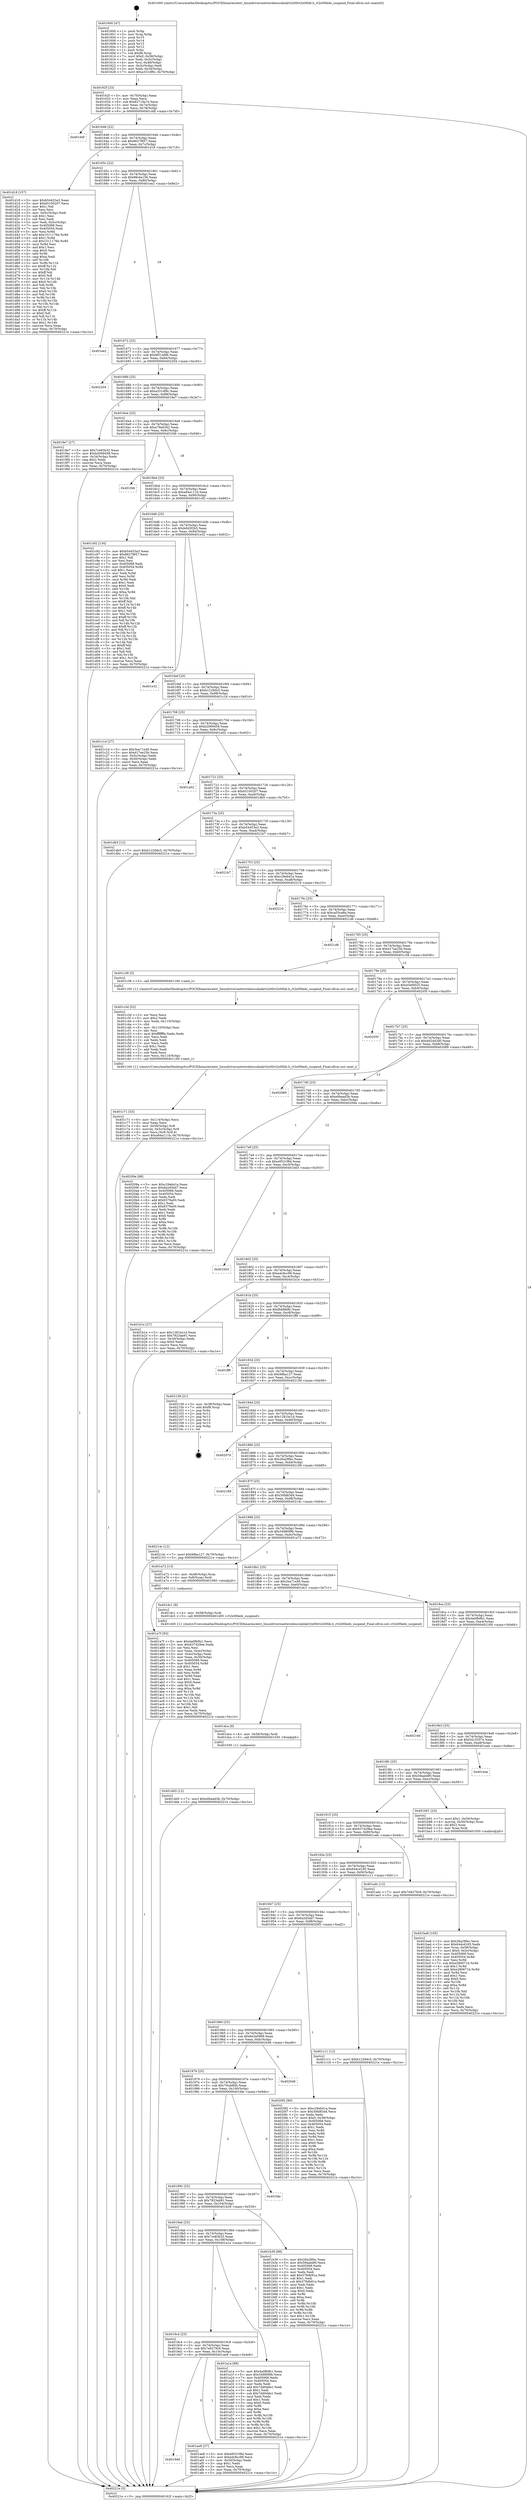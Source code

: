 digraph "0x401600" {
  label = "0x401600 (/mnt/c/Users/mathe/Desktop/tcc/POCII/binaries/extr_linuxdriversnetwirelessralinkrt2x00rt2x00lib.h_rt2x00leds_suspend_Final-ollvm.out::main(0))"
  labelloc = "t"
  node[shape=record]

  Entry [label="",width=0.3,height=0.3,shape=circle,fillcolor=black,style=filled]
  "0x40162f" [label="{
     0x40162f [23]\l
     | [instrs]\l
     &nbsp;&nbsp;0x40162f \<+3\>: mov -0x70(%rbp),%eax\l
     &nbsp;&nbsp;0x401632 \<+2\>: mov %eax,%ecx\l
     &nbsp;&nbsp;0x401634 \<+6\>: sub $0x82719a7e,%ecx\l
     &nbsp;&nbsp;0x40163a \<+3\>: mov %eax,-0x74(%rbp)\l
     &nbsp;&nbsp;0x40163d \<+3\>: mov %ecx,-0x78(%rbp)\l
     &nbsp;&nbsp;0x401640 \<+6\>: je 0000000000401ddf \<main+0x7df\>\l
  }"]
  "0x401ddf" [label="{
     0x401ddf\l
  }", style=dashed]
  "0x401646" [label="{
     0x401646 [22]\l
     | [instrs]\l
     &nbsp;&nbsp;0x401646 \<+5\>: jmp 000000000040164b \<main+0x4b\>\l
     &nbsp;&nbsp;0x40164b \<+3\>: mov -0x74(%rbp),%eax\l
     &nbsp;&nbsp;0x40164e \<+5\>: sub $0x8627f857,%eax\l
     &nbsp;&nbsp;0x401653 \<+3\>: mov %eax,-0x7c(%rbp)\l
     &nbsp;&nbsp;0x401656 \<+6\>: je 0000000000401d18 \<main+0x718\>\l
  }"]
  Exit [label="",width=0.3,height=0.3,shape=circle,fillcolor=black,style=filled,peripheries=2]
  "0x401d18" [label="{
     0x401d18 [157]\l
     | [instrs]\l
     &nbsp;&nbsp;0x401d18 \<+5\>: mov $0xb54453a3,%eax\l
     &nbsp;&nbsp;0x401d1d \<+5\>: mov $0xb5100207,%ecx\l
     &nbsp;&nbsp;0x401d22 \<+2\>: mov $0x1,%dl\l
     &nbsp;&nbsp;0x401d24 \<+2\>: xor %esi,%esi\l
     &nbsp;&nbsp;0x401d26 \<+3\>: mov -0x5c(%rbp),%edi\l
     &nbsp;&nbsp;0x401d29 \<+3\>: sub $0x1,%esi\l
     &nbsp;&nbsp;0x401d2c \<+2\>: sub %esi,%edi\l
     &nbsp;&nbsp;0x401d2e \<+3\>: mov %edi,-0x5c(%rbp)\l
     &nbsp;&nbsp;0x401d31 \<+7\>: mov 0x405068,%esi\l
     &nbsp;&nbsp;0x401d38 \<+7\>: mov 0x405054,%edi\l
     &nbsp;&nbsp;0x401d3f \<+3\>: mov %esi,%r8d\l
     &nbsp;&nbsp;0x401d42 \<+7\>: add $0x1511176b,%r8d\l
     &nbsp;&nbsp;0x401d49 \<+4\>: sub $0x1,%r8d\l
     &nbsp;&nbsp;0x401d4d \<+7\>: sub $0x1511176b,%r8d\l
     &nbsp;&nbsp;0x401d54 \<+4\>: imul %r8d,%esi\l
     &nbsp;&nbsp;0x401d58 \<+3\>: and $0x1,%esi\l
     &nbsp;&nbsp;0x401d5b \<+3\>: cmp $0x0,%esi\l
     &nbsp;&nbsp;0x401d5e \<+4\>: sete %r9b\l
     &nbsp;&nbsp;0x401d62 \<+3\>: cmp $0xa,%edi\l
     &nbsp;&nbsp;0x401d65 \<+4\>: setl %r10b\l
     &nbsp;&nbsp;0x401d69 \<+3\>: mov %r9b,%r11b\l
     &nbsp;&nbsp;0x401d6c \<+4\>: xor $0xff,%r11b\l
     &nbsp;&nbsp;0x401d70 \<+3\>: mov %r10b,%bl\l
     &nbsp;&nbsp;0x401d73 \<+3\>: xor $0xff,%bl\l
     &nbsp;&nbsp;0x401d76 \<+3\>: xor $0x0,%dl\l
     &nbsp;&nbsp;0x401d79 \<+3\>: mov %r11b,%r14b\l
     &nbsp;&nbsp;0x401d7c \<+4\>: and $0x0,%r14b\l
     &nbsp;&nbsp;0x401d80 \<+3\>: and %dl,%r9b\l
     &nbsp;&nbsp;0x401d83 \<+3\>: mov %bl,%r15b\l
     &nbsp;&nbsp;0x401d86 \<+4\>: and $0x0,%r15b\l
     &nbsp;&nbsp;0x401d8a \<+3\>: and %dl,%r10b\l
     &nbsp;&nbsp;0x401d8d \<+3\>: or %r9b,%r14b\l
     &nbsp;&nbsp;0x401d90 \<+3\>: or %r10b,%r15b\l
     &nbsp;&nbsp;0x401d93 \<+3\>: xor %r15b,%r14b\l
     &nbsp;&nbsp;0x401d96 \<+3\>: or %bl,%r11b\l
     &nbsp;&nbsp;0x401d99 \<+4\>: xor $0xff,%r11b\l
     &nbsp;&nbsp;0x401d9d \<+3\>: or $0x0,%dl\l
     &nbsp;&nbsp;0x401da0 \<+3\>: and %dl,%r11b\l
     &nbsp;&nbsp;0x401da3 \<+3\>: or %r11b,%r14b\l
     &nbsp;&nbsp;0x401da6 \<+4\>: test $0x1,%r14b\l
     &nbsp;&nbsp;0x401daa \<+3\>: cmovne %ecx,%eax\l
     &nbsp;&nbsp;0x401dad \<+3\>: mov %eax,-0x70(%rbp)\l
     &nbsp;&nbsp;0x401db0 \<+5\>: jmp 000000000040221e \<main+0xc1e\>\l
  }"]
  "0x40165c" [label="{
     0x40165c [22]\l
     | [instrs]\l
     &nbsp;&nbsp;0x40165c \<+5\>: jmp 0000000000401661 \<main+0x61\>\l
     &nbsp;&nbsp;0x401661 \<+3\>: mov -0x74(%rbp),%eax\l
     &nbsp;&nbsp;0x401664 \<+5\>: sub $0x88cbe156,%eax\l
     &nbsp;&nbsp;0x401669 \<+3\>: mov %eax,-0x80(%rbp)\l
     &nbsp;&nbsp;0x40166c \<+6\>: je 0000000000401ee2 \<main+0x8e2\>\l
  }"]
  "0x401dd3" [label="{
     0x401dd3 [12]\l
     | [instrs]\l
     &nbsp;&nbsp;0x401dd3 \<+7\>: movl $0xe0bead3b,-0x70(%rbp)\l
     &nbsp;&nbsp;0x401dda \<+5\>: jmp 000000000040221e \<main+0xc1e\>\l
  }"]
  "0x401ee2" [label="{
     0x401ee2\l
  }", style=dashed]
  "0x401672" [label="{
     0x401672 [25]\l
     | [instrs]\l
     &nbsp;&nbsp;0x401672 \<+5\>: jmp 0000000000401677 \<main+0x77\>\l
     &nbsp;&nbsp;0x401677 \<+3\>: mov -0x74(%rbp),%eax\l
     &nbsp;&nbsp;0x40167a \<+5\>: sub $0x9f514fd6,%eax\l
     &nbsp;&nbsp;0x40167f \<+6\>: mov %eax,-0x84(%rbp)\l
     &nbsp;&nbsp;0x401685 \<+6\>: je 0000000000402204 \<main+0xc04\>\l
  }"]
  "0x401dca" [label="{
     0x401dca [9]\l
     | [instrs]\l
     &nbsp;&nbsp;0x401dca \<+4\>: mov -0x58(%rbp),%rdi\l
     &nbsp;&nbsp;0x401dce \<+5\>: call 0000000000401030 \<free@plt\>\l
     | [calls]\l
     &nbsp;&nbsp;0x401030 \{1\} (unknown)\l
  }"]
  "0x402204" [label="{
     0x402204\l
  }", style=dashed]
  "0x40168b" [label="{
     0x40168b [25]\l
     | [instrs]\l
     &nbsp;&nbsp;0x40168b \<+5\>: jmp 0000000000401690 \<main+0x90\>\l
     &nbsp;&nbsp;0x401690 \<+3\>: mov -0x74(%rbp),%eax\l
     &nbsp;&nbsp;0x401693 \<+5\>: sub $0xa331df9c,%eax\l
     &nbsp;&nbsp;0x401698 \<+6\>: mov %eax,-0x88(%rbp)\l
     &nbsp;&nbsp;0x40169e \<+6\>: je 00000000004019e7 \<main+0x3e7\>\l
  }"]
  "0x401c71" [label="{
     0x401c71 [33]\l
     | [instrs]\l
     &nbsp;&nbsp;0x401c71 \<+6\>: mov -0x114(%rbp),%ecx\l
     &nbsp;&nbsp;0x401c77 \<+3\>: imul %eax,%ecx\l
     &nbsp;&nbsp;0x401c7a \<+4\>: mov -0x58(%rbp),%r8\l
     &nbsp;&nbsp;0x401c7e \<+4\>: movslq -0x5c(%rbp),%r9\l
     &nbsp;&nbsp;0x401c82 \<+4\>: mov %ecx,(%r8,%r9,4)\l
     &nbsp;&nbsp;0x401c86 \<+7\>: movl $0xa84a111b,-0x70(%rbp)\l
     &nbsp;&nbsp;0x401c8d \<+5\>: jmp 000000000040221e \<main+0xc1e\>\l
  }"]
  "0x4019e7" [label="{
     0x4019e7 [27]\l
     | [instrs]\l
     &nbsp;&nbsp;0x4019e7 \<+5\>: mov $0x7ce83b32,%eax\l
     &nbsp;&nbsp;0x4019ec \<+5\>: mov $0xb2069458,%ecx\l
     &nbsp;&nbsp;0x4019f1 \<+3\>: mov -0x34(%rbp),%edx\l
     &nbsp;&nbsp;0x4019f4 \<+3\>: cmp $0x2,%edx\l
     &nbsp;&nbsp;0x4019f7 \<+3\>: cmovne %ecx,%eax\l
     &nbsp;&nbsp;0x4019fa \<+3\>: mov %eax,-0x70(%rbp)\l
     &nbsp;&nbsp;0x4019fd \<+5\>: jmp 000000000040221e \<main+0xc1e\>\l
  }"]
  "0x4016a4" [label="{
     0x4016a4 [25]\l
     | [instrs]\l
     &nbsp;&nbsp;0x4016a4 \<+5\>: jmp 00000000004016a9 \<main+0xa9\>\l
     &nbsp;&nbsp;0x4016a9 \<+3\>: mov -0x74(%rbp),%eax\l
     &nbsp;&nbsp;0x4016ac \<+5\>: sub $0xa79e6342,%eax\l
     &nbsp;&nbsp;0x4016b1 \<+6\>: mov %eax,-0x8c(%rbp)\l
     &nbsp;&nbsp;0x4016b7 \<+6\>: je 0000000000401f46 \<main+0x946\>\l
  }"]
  "0x40221e" [label="{
     0x40221e [5]\l
     | [instrs]\l
     &nbsp;&nbsp;0x40221e \<+5\>: jmp 000000000040162f \<main+0x2f\>\l
  }"]
  "0x401600" [label="{
     0x401600 [47]\l
     | [instrs]\l
     &nbsp;&nbsp;0x401600 \<+1\>: push %rbp\l
     &nbsp;&nbsp;0x401601 \<+3\>: mov %rsp,%rbp\l
     &nbsp;&nbsp;0x401604 \<+2\>: push %r15\l
     &nbsp;&nbsp;0x401606 \<+2\>: push %r14\l
     &nbsp;&nbsp;0x401608 \<+2\>: push %r13\l
     &nbsp;&nbsp;0x40160a \<+2\>: push %r12\l
     &nbsp;&nbsp;0x40160c \<+1\>: push %rbx\l
     &nbsp;&nbsp;0x40160d \<+7\>: sub $0xf8,%rsp\l
     &nbsp;&nbsp;0x401614 \<+7\>: movl $0x0,-0x38(%rbp)\l
     &nbsp;&nbsp;0x40161b \<+3\>: mov %edi,-0x3c(%rbp)\l
     &nbsp;&nbsp;0x40161e \<+4\>: mov %rsi,-0x48(%rbp)\l
     &nbsp;&nbsp;0x401622 \<+3\>: mov -0x3c(%rbp),%edi\l
     &nbsp;&nbsp;0x401625 \<+3\>: mov %edi,-0x34(%rbp)\l
     &nbsp;&nbsp;0x401628 \<+7\>: movl $0xa331df9c,-0x70(%rbp)\l
  }"]
  "0x401c3d" [label="{
     0x401c3d [52]\l
     | [instrs]\l
     &nbsp;&nbsp;0x401c3d \<+2\>: xor %ecx,%ecx\l
     &nbsp;&nbsp;0x401c3f \<+5\>: mov $0x2,%edx\l
     &nbsp;&nbsp;0x401c44 \<+6\>: mov %edx,-0x110(%rbp)\l
     &nbsp;&nbsp;0x401c4a \<+1\>: cltd\l
     &nbsp;&nbsp;0x401c4b \<+6\>: mov -0x110(%rbp),%esi\l
     &nbsp;&nbsp;0x401c51 \<+2\>: idiv %esi\l
     &nbsp;&nbsp;0x401c53 \<+6\>: imul $0xfffffffe,%edx,%edx\l
     &nbsp;&nbsp;0x401c59 \<+2\>: mov %ecx,%edi\l
     &nbsp;&nbsp;0x401c5b \<+2\>: sub %edx,%edi\l
     &nbsp;&nbsp;0x401c5d \<+2\>: mov %ecx,%edx\l
     &nbsp;&nbsp;0x401c5f \<+3\>: sub $0x1,%edx\l
     &nbsp;&nbsp;0x401c62 \<+2\>: add %edx,%edi\l
     &nbsp;&nbsp;0x401c64 \<+2\>: sub %edi,%ecx\l
     &nbsp;&nbsp;0x401c66 \<+6\>: mov %ecx,-0x114(%rbp)\l
     &nbsp;&nbsp;0x401c6c \<+5\>: call 0000000000401160 \<next_i\>\l
     | [calls]\l
     &nbsp;&nbsp;0x401160 \{1\} (/mnt/c/Users/mathe/Desktop/tcc/POCII/binaries/extr_linuxdriversnetwirelessralinkrt2x00rt2x00lib.h_rt2x00leds_suspend_Final-ollvm.out::next_i)\l
  }"]
  "0x401f46" [label="{
     0x401f46\l
  }", style=dashed]
  "0x4016bd" [label="{
     0x4016bd [25]\l
     | [instrs]\l
     &nbsp;&nbsp;0x4016bd \<+5\>: jmp 00000000004016c2 \<main+0xc2\>\l
     &nbsp;&nbsp;0x4016c2 \<+3\>: mov -0x74(%rbp),%eax\l
     &nbsp;&nbsp;0x4016c5 \<+5\>: sub $0xa84a111b,%eax\l
     &nbsp;&nbsp;0x4016ca \<+6\>: mov %eax,-0x90(%rbp)\l
     &nbsp;&nbsp;0x4016d0 \<+6\>: je 0000000000401c92 \<main+0x692\>\l
  }"]
  "0x401ba8" [label="{
     0x401ba8 [105]\l
     | [instrs]\l
     &nbsp;&nbsp;0x401ba8 \<+5\>: mov $0x26a28fec,%ecx\l
     &nbsp;&nbsp;0x401bad \<+5\>: mov $0x644cd185,%edx\l
     &nbsp;&nbsp;0x401bb2 \<+4\>: mov %rax,-0x58(%rbp)\l
     &nbsp;&nbsp;0x401bb6 \<+7\>: movl $0x0,-0x5c(%rbp)\l
     &nbsp;&nbsp;0x401bbd \<+7\>: mov 0x405068,%esi\l
     &nbsp;&nbsp;0x401bc4 \<+8\>: mov 0x405054,%r8d\l
     &nbsp;&nbsp;0x401bcc \<+3\>: mov %esi,%r9d\l
     &nbsp;&nbsp;0x401bcf \<+7\>: sub $0xe280671b,%r9d\l
     &nbsp;&nbsp;0x401bd6 \<+4\>: sub $0x1,%r9d\l
     &nbsp;&nbsp;0x401bda \<+7\>: add $0xe280671b,%r9d\l
     &nbsp;&nbsp;0x401be1 \<+4\>: imul %r9d,%esi\l
     &nbsp;&nbsp;0x401be5 \<+3\>: and $0x1,%esi\l
     &nbsp;&nbsp;0x401be8 \<+3\>: cmp $0x0,%esi\l
     &nbsp;&nbsp;0x401beb \<+4\>: sete %r10b\l
     &nbsp;&nbsp;0x401bef \<+4\>: cmp $0xa,%r8d\l
     &nbsp;&nbsp;0x401bf3 \<+4\>: setl %r11b\l
     &nbsp;&nbsp;0x401bf7 \<+3\>: mov %r10b,%bl\l
     &nbsp;&nbsp;0x401bfa \<+3\>: and %r11b,%bl\l
     &nbsp;&nbsp;0x401bfd \<+3\>: xor %r11b,%r10b\l
     &nbsp;&nbsp;0x401c00 \<+3\>: or %r10b,%bl\l
     &nbsp;&nbsp;0x401c03 \<+3\>: test $0x1,%bl\l
     &nbsp;&nbsp;0x401c06 \<+3\>: cmovne %edx,%ecx\l
     &nbsp;&nbsp;0x401c09 \<+3\>: mov %ecx,-0x70(%rbp)\l
     &nbsp;&nbsp;0x401c0c \<+5\>: jmp 000000000040221e \<main+0xc1e\>\l
  }"]
  "0x401c92" [label="{
     0x401c92 [134]\l
     | [instrs]\l
     &nbsp;&nbsp;0x401c92 \<+5\>: mov $0xb54453a3,%eax\l
     &nbsp;&nbsp;0x401c97 \<+5\>: mov $0x8627f857,%ecx\l
     &nbsp;&nbsp;0x401c9c \<+2\>: mov $0x1,%dl\l
     &nbsp;&nbsp;0x401c9e \<+2\>: xor %esi,%esi\l
     &nbsp;&nbsp;0x401ca0 \<+7\>: mov 0x405068,%edi\l
     &nbsp;&nbsp;0x401ca7 \<+8\>: mov 0x405054,%r8d\l
     &nbsp;&nbsp;0x401caf \<+3\>: sub $0x1,%esi\l
     &nbsp;&nbsp;0x401cb2 \<+3\>: mov %edi,%r9d\l
     &nbsp;&nbsp;0x401cb5 \<+3\>: add %esi,%r9d\l
     &nbsp;&nbsp;0x401cb8 \<+4\>: imul %r9d,%edi\l
     &nbsp;&nbsp;0x401cbc \<+3\>: and $0x1,%edi\l
     &nbsp;&nbsp;0x401cbf \<+3\>: cmp $0x0,%edi\l
     &nbsp;&nbsp;0x401cc2 \<+4\>: sete %r10b\l
     &nbsp;&nbsp;0x401cc6 \<+4\>: cmp $0xa,%r8d\l
     &nbsp;&nbsp;0x401cca \<+4\>: setl %r11b\l
     &nbsp;&nbsp;0x401cce \<+3\>: mov %r10b,%bl\l
     &nbsp;&nbsp;0x401cd1 \<+3\>: xor $0xff,%bl\l
     &nbsp;&nbsp;0x401cd4 \<+3\>: mov %r11b,%r14b\l
     &nbsp;&nbsp;0x401cd7 \<+4\>: xor $0xff,%r14b\l
     &nbsp;&nbsp;0x401cdb \<+3\>: xor $0x1,%dl\l
     &nbsp;&nbsp;0x401cde \<+3\>: mov %bl,%r15b\l
     &nbsp;&nbsp;0x401ce1 \<+4\>: and $0xff,%r15b\l
     &nbsp;&nbsp;0x401ce5 \<+3\>: and %dl,%r10b\l
     &nbsp;&nbsp;0x401ce8 \<+3\>: mov %r14b,%r12b\l
     &nbsp;&nbsp;0x401ceb \<+4\>: and $0xff,%r12b\l
     &nbsp;&nbsp;0x401cef \<+3\>: and %dl,%r11b\l
     &nbsp;&nbsp;0x401cf2 \<+3\>: or %r10b,%r15b\l
     &nbsp;&nbsp;0x401cf5 \<+3\>: or %r11b,%r12b\l
     &nbsp;&nbsp;0x401cf8 \<+3\>: xor %r12b,%r15b\l
     &nbsp;&nbsp;0x401cfb \<+3\>: or %r14b,%bl\l
     &nbsp;&nbsp;0x401cfe \<+3\>: xor $0xff,%bl\l
     &nbsp;&nbsp;0x401d01 \<+3\>: or $0x1,%dl\l
     &nbsp;&nbsp;0x401d04 \<+2\>: and %dl,%bl\l
     &nbsp;&nbsp;0x401d06 \<+3\>: or %bl,%r15b\l
     &nbsp;&nbsp;0x401d09 \<+4\>: test $0x1,%r15b\l
     &nbsp;&nbsp;0x401d0d \<+3\>: cmovne %ecx,%eax\l
     &nbsp;&nbsp;0x401d10 \<+3\>: mov %eax,-0x70(%rbp)\l
     &nbsp;&nbsp;0x401d13 \<+5\>: jmp 000000000040221e \<main+0xc1e\>\l
  }"]
  "0x4016d6" [label="{
     0x4016d6 [25]\l
     | [instrs]\l
     &nbsp;&nbsp;0x4016d6 \<+5\>: jmp 00000000004016db \<main+0xdb\>\l
     &nbsp;&nbsp;0x4016db \<+3\>: mov -0x74(%rbp),%eax\l
     &nbsp;&nbsp;0x4016de \<+5\>: sub $0xb0d3f2b5,%eax\l
     &nbsp;&nbsp;0x4016e3 \<+6\>: mov %eax,-0x94(%rbp)\l
     &nbsp;&nbsp;0x4016e9 \<+6\>: je 0000000000401e32 \<main+0x832\>\l
  }"]
  "0x4019dd" [label="{
     0x4019dd\l
  }", style=dashed]
  "0x401e32" [label="{
     0x401e32\l
  }", style=dashed]
  "0x4016ef" [label="{
     0x4016ef [25]\l
     | [instrs]\l
     &nbsp;&nbsp;0x4016ef \<+5\>: jmp 00000000004016f4 \<main+0xf4\>\l
     &nbsp;&nbsp;0x4016f4 \<+3\>: mov -0x74(%rbp),%eax\l
     &nbsp;&nbsp;0x4016f7 \<+5\>: sub $0xb1229dc5,%eax\l
     &nbsp;&nbsp;0x4016fc \<+6\>: mov %eax,-0x98(%rbp)\l
     &nbsp;&nbsp;0x401702 \<+6\>: je 0000000000401c1d \<main+0x61d\>\l
  }"]
  "0x401ae8" [label="{
     0x401ae8 [27]\l
     | [instrs]\l
     &nbsp;&nbsp;0x401ae8 \<+5\>: mov $0xe9531f8d,%eax\l
     &nbsp;&nbsp;0x401aed \<+5\>: mov $0xedc8cc99,%ecx\l
     &nbsp;&nbsp;0x401af2 \<+3\>: mov -0x30(%rbp),%edx\l
     &nbsp;&nbsp;0x401af5 \<+3\>: cmp $0x1,%edx\l
     &nbsp;&nbsp;0x401af8 \<+3\>: cmovl %ecx,%eax\l
     &nbsp;&nbsp;0x401afb \<+3\>: mov %eax,-0x70(%rbp)\l
     &nbsp;&nbsp;0x401afe \<+5\>: jmp 000000000040221e \<main+0xc1e\>\l
  }"]
  "0x401c1d" [label="{
     0x401c1d [27]\l
     | [instrs]\l
     &nbsp;&nbsp;0x401c1d \<+5\>: mov $0x3ea71e49,%eax\l
     &nbsp;&nbsp;0x401c22 \<+5\>: mov $0xd17ee25b,%ecx\l
     &nbsp;&nbsp;0x401c27 \<+3\>: mov -0x5c(%rbp),%edx\l
     &nbsp;&nbsp;0x401c2a \<+3\>: cmp -0x50(%rbp),%edx\l
     &nbsp;&nbsp;0x401c2d \<+3\>: cmovl %ecx,%eax\l
     &nbsp;&nbsp;0x401c30 \<+3\>: mov %eax,-0x70(%rbp)\l
     &nbsp;&nbsp;0x401c33 \<+5\>: jmp 000000000040221e \<main+0xc1e\>\l
  }"]
  "0x401708" [label="{
     0x401708 [25]\l
     | [instrs]\l
     &nbsp;&nbsp;0x401708 \<+5\>: jmp 000000000040170d \<main+0x10d\>\l
     &nbsp;&nbsp;0x40170d \<+3\>: mov -0x74(%rbp),%eax\l
     &nbsp;&nbsp;0x401710 \<+5\>: sub $0xb2069458,%eax\l
     &nbsp;&nbsp;0x401715 \<+6\>: mov %eax,-0x9c(%rbp)\l
     &nbsp;&nbsp;0x40171b \<+6\>: je 0000000000401a02 \<main+0x402\>\l
  }"]
  "0x401a7f" [label="{
     0x401a7f [93]\l
     | [instrs]\l
     &nbsp;&nbsp;0x401a7f \<+5\>: mov $0x4a0fb9b1,%ecx\l
     &nbsp;&nbsp;0x401a84 \<+5\>: mov $0x637d29ee,%edx\l
     &nbsp;&nbsp;0x401a89 \<+2\>: xor %esi,%esi\l
     &nbsp;&nbsp;0x401a8b \<+3\>: mov %eax,-0x4c(%rbp)\l
     &nbsp;&nbsp;0x401a8e \<+3\>: mov -0x4c(%rbp),%eax\l
     &nbsp;&nbsp;0x401a91 \<+3\>: mov %eax,-0x30(%rbp)\l
     &nbsp;&nbsp;0x401a94 \<+7\>: mov 0x405068,%eax\l
     &nbsp;&nbsp;0x401a9b \<+8\>: mov 0x405054,%r8d\l
     &nbsp;&nbsp;0x401aa3 \<+3\>: sub $0x1,%esi\l
     &nbsp;&nbsp;0x401aa6 \<+3\>: mov %eax,%r9d\l
     &nbsp;&nbsp;0x401aa9 \<+3\>: add %esi,%r9d\l
     &nbsp;&nbsp;0x401aac \<+4\>: imul %r9d,%eax\l
     &nbsp;&nbsp;0x401ab0 \<+3\>: and $0x1,%eax\l
     &nbsp;&nbsp;0x401ab3 \<+3\>: cmp $0x0,%eax\l
     &nbsp;&nbsp;0x401ab6 \<+4\>: sete %r10b\l
     &nbsp;&nbsp;0x401aba \<+4\>: cmp $0xa,%r8d\l
     &nbsp;&nbsp;0x401abe \<+4\>: setl %r11b\l
     &nbsp;&nbsp;0x401ac2 \<+3\>: mov %r10b,%bl\l
     &nbsp;&nbsp;0x401ac5 \<+3\>: and %r11b,%bl\l
     &nbsp;&nbsp;0x401ac8 \<+3\>: xor %r11b,%r10b\l
     &nbsp;&nbsp;0x401acb \<+3\>: or %r10b,%bl\l
     &nbsp;&nbsp;0x401ace \<+3\>: test $0x1,%bl\l
     &nbsp;&nbsp;0x401ad1 \<+3\>: cmovne %edx,%ecx\l
     &nbsp;&nbsp;0x401ad4 \<+3\>: mov %ecx,-0x70(%rbp)\l
     &nbsp;&nbsp;0x401ad7 \<+5\>: jmp 000000000040221e \<main+0xc1e\>\l
  }"]
  "0x401a02" [label="{
     0x401a02\l
  }", style=dashed]
  "0x401721" [label="{
     0x401721 [25]\l
     | [instrs]\l
     &nbsp;&nbsp;0x401721 \<+5\>: jmp 0000000000401726 \<main+0x126\>\l
     &nbsp;&nbsp;0x401726 \<+3\>: mov -0x74(%rbp),%eax\l
     &nbsp;&nbsp;0x401729 \<+5\>: sub $0xb5100207,%eax\l
     &nbsp;&nbsp;0x40172e \<+6\>: mov %eax,-0xa0(%rbp)\l
     &nbsp;&nbsp;0x401734 \<+6\>: je 0000000000401db5 \<main+0x7b5\>\l
  }"]
  "0x4019c4" [label="{
     0x4019c4 [25]\l
     | [instrs]\l
     &nbsp;&nbsp;0x4019c4 \<+5\>: jmp 00000000004019c9 \<main+0x3c9\>\l
     &nbsp;&nbsp;0x4019c9 \<+3\>: mov -0x74(%rbp),%eax\l
     &nbsp;&nbsp;0x4019cc \<+5\>: sub $0x7e9279c9,%eax\l
     &nbsp;&nbsp;0x4019d1 \<+6\>: mov %eax,-0x10c(%rbp)\l
     &nbsp;&nbsp;0x4019d7 \<+6\>: je 0000000000401ae8 \<main+0x4e8\>\l
  }"]
  "0x401db5" [label="{
     0x401db5 [12]\l
     | [instrs]\l
     &nbsp;&nbsp;0x401db5 \<+7\>: movl $0xb1229dc5,-0x70(%rbp)\l
     &nbsp;&nbsp;0x401dbc \<+5\>: jmp 000000000040221e \<main+0xc1e\>\l
  }"]
  "0x40173a" [label="{
     0x40173a [25]\l
     | [instrs]\l
     &nbsp;&nbsp;0x40173a \<+5\>: jmp 000000000040173f \<main+0x13f\>\l
     &nbsp;&nbsp;0x40173f \<+3\>: mov -0x74(%rbp),%eax\l
     &nbsp;&nbsp;0x401742 \<+5\>: sub $0xb54453a3,%eax\l
     &nbsp;&nbsp;0x401747 \<+6\>: mov %eax,-0xa4(%rbp)\l
     &nbsp;&nbsp;0x40174d \<+6\>: je 00000000004021b7 \<main+0xbb7\>\l
  }"]
  "0x401a1a" [label="{
     0x401a1a [88]\l
     | [instrs]\l
     &nbsp;&nbsp;0x401a1a \<+5\>: mov $0x4a0fb9b1,%eax\l
     &nbsp;&nbsp;0x401a1f \<+5\>: mov $0x34980f9b,%ecx\l
     &nbsp;&nbsp;0x401a24 \<+7\>: mov 0x405068,%edx\l
     &nbsp;&nbsp;0x401a2b \<+7\>: mov 0x405054,%esi\l
     &nbsp;&nbsp;0x401a32 \<+2\>: mov %edx,%edi\l
     &nbsp;&nbsp;0x401a34 \<+6\>: add $0x7dd0dde1,%edi\l
     &nbsp;&nbsp;0x401a3a \<+3\>: sub $0x1,%edi\l
     &nbsp;&nbsp;0x401a3d \<+6\>: sub $0x7dd0dde1,%edi\l
     &nbsp;&nbsp;0x401a43 \<+3\>: imul %edi,%edx\l
     &nbsp;&nbsp;0x401a46 \<+3\>: and $0x1,%edx\l
     &nbsp;&nbsp;0x401a49 \<+3\>: cmp $0x0,%edx\l
     &nbsp;&nbsp;0x401a4c \<+4\>: sete %r8b\l
     &nbsp;&nbsp;0x401a50 \<+3\>: cmp $0xa,%esi\l
     &nbsp;&nbsp;0x401a53 \<+4\>: setl %r9b\l
     &nbsp;&nbsp;0x401a57 \<+3\>: mov %r8b,%r10b\l
     &nbsp;&nbsp;0x401a5a \<+3\>: and %r9b,%r10b\l
     &nbsp;&nbsp;0x401a5d \<+3\>: xor %r9b,%r8b\l
     &nbsp;&nbsp;0x401a60 \<+3\>: or %r8b,%r10b\l
     &nbsp;&nbsp;0x401a63 \<+4\>: test $0x1,%r10b\l
     &nbsp;&nbsp;0x401a67 \<+3\>: cmovne %ecx,%eax\l
     &nbsp;&nbsp;0x401a6a \<+3\>: mov %eax,-0x70(%rbp)\l
     &nbsp;&nbsp;0x401a6d \<+5\>: jmp 000000000040221e \<main+0xc1e\>\l
  }"]
  "0x4021b7" [label="{
     0x4021b7\l
  }", style=dashed]
  "0x401753" [label="{
     0x401753 [25]\l
     | [instrs]\l
     &nbsp;&nbsp;0x401753 \<+5\>: jmp 0000000000401758 \<main+0x158\>\l
     &nbsp;&nbsp;0x401758 \<+3\>: mov -0x74(%rbp),%eax\l
     &nbsp;&nbsp;0x40175b \<+5\>: sub $0xc29eb41a,%eax\l
     &nbsp;&nbsp;0x401760 \<+6\>: mov %eax,-0xa8(%rbp)\l
     &nbsp;&nbsp;0x401766 \<+6\>: je 0000000000402210 \<main+0xc10\>\l
  }"]
  "0x4019ab" [label="{
     0x4019ab [25]\l
     | [instrs]\l
     &nbsp;&nbsp;0x4019ab \<+5\>: jmp 00000000004019b0 \<main+0x3b0\>\l
     &nbsp;&nbsp;0x4019b0 \<+3\>: mov -0x74(%rbp),%eax\l
     &nbsp;&nbsp;0x4019b3 \<+5\>: sub $0x7ce83b32,%eax\l
     &nbsp;&nbsp;0x4019b8 \<+6\>: mov %eax,-0x108(%rbp)\l
     &nbsp;&nbsp;0x4019be \<+6\>: je 0000000000401a1a \<main+0x41a\>\l
  }"]
  "0x402210" [label="{
     0x402210\l
  }", style=dashed]
  "0x40176c" [label="{
     0x40176c [25]\l
     | [instrs]\l
     &nbsp;&nbsp;0x40176c \<+5\>: jmp 0000000000401771 \<main+0x171\>\l
     &nbsp;&nbsp;0x401771 \<+3\>: mov -0x74(%rbp),%eax\l
     &nbsp;&nbsp;0x401774 \<+5\>: sub $0xca55ce6e,%eax\l
     &nbsp;&nbsp;0x401779 \<+6\>: mov %eax,-0xac(%rbp)\l
     &nbsp;&nbsp;0x40177f \<+6\>: je 00000000004021d6 \<main+0xbd6\>\l
  }"]
  "0x401b39" [label="{
     0x401b39 [88]\l
     | [instrs]\l
     &nbsp;&nbsp;0x401b39 \<+5\>: mov $0x26a28fec,%eax\l
     &nbsp;&nbsp;0x401b3e \<+5\>: mov $0x59aabdf0,%ecx\l
     &nbsp;&nbsp;0x401b43 \<+7\>: mov 0x405068,%edx\l
     &nbsp;&nbsp;0x401b4a \<+7\>: mov 0x405054,%esi\l
     &nbsp;&nbsp;0x401b51 \<+2\>: mov %edx,%edi\l
     &nbsp;&nbsp;0x401b53 \<+6\>: add $0x578db91a,%edi\l
     &nbsp;&nbsp;0x401b59 \<+3\>: sub $0x1,%edi\l
     &nbsp;&nbsp;0x401b5c \<+6\>: sub $0x578db91a,%edi\l
     &nbsp;&nbsp;0x401b62 \<+3\>: imul %edi,%edx\l
     &nbsp;&nbsp;0x401b65 \<+3\>: and $0x1,%edx\l
     &nbsp;&nbsp;0x401b68 \<+3\>: cmp $0x0,%edx\l
     &nbsp;&nbsp;0x401b6b \<+4\>: sete %r8b\l
     &nbsp;&nbsp;0x401b6f \<+3\>: cmp $0xa,%esi\l
     &nbsp;&nbsp;0x401b72 \<+4\>: setl %r9b\l
     &nbsp;&nbsp;0x401b76 \<+3\>: mov %r8b,%r10b\l
     &nbsp;&nbsp;0x401b79 \<+3\>: and %r9b,%r10b\l
     &nbsp;&nbsp;0x401b7c \<+3\>: xor %r9b,%r8b\l
     &nbsp;&nbsp;0x401b7f \<+3\>: or %r8b,%r10b\l
     &nbsp;&nbsp;0x401b82 \<+4\>: test $0x1,%r10b\l
     &nbsp;&nbsp;0x401b86 \<+3\>: cmovne %ecx,%eax\l
     &nbsp;&nbsp;0x401b89 \<+3\>: mov %eax,-0x70(%rbp)\l
     &nbsp;&nbsp;0x401b8c \<+5\>: jmp 000000000040221e \<main+0xc1e\>\l
  }"]
  "0x4021d6" [label="{
     0x4021d6\l
  }", style=dashed]
  "0x401785" [label="{
     0x401785 [25]\l
     | [instrs]\l
     &nbsp;&nbsp;0x401785 \<+5\>: jmp 000000000040178a \<main+0x18a\>\l
     &nbsp;&nbsp;0x40178a \<+3\>: mov -0x74(%rbp),%eax\l
     &nbsp;&nbsp;0x40178d \<+5\>: sub $0xd17ee25b,%eax\l
     &nbsp;&nbsp;0x401792 \<+6\>: mov %eax,-0xb0(%rbp)\l
     &nbsp;&nbsp;0x401798 \<+6\>: je 0000000000401c38 \<main+0x638\>\l
  }"]
  "0x401992" [label="{
     0x401992 [25]\l
     | [instrs]\l
     &nbsp;&nbsp;0x401992 \<+5\>: jmp 0000000000401997 \<main+0x397\>\l
     &nbsp;&nbsp;0x401997 \<+3\>: mov -0x74(%rbp),%eax\l
     &nbsp;&nbsp;0x40199a \<+5\>: sub $0x7823ab91,%eax\l
     &nbsp;&nbsp;0x40199f \<+6\>: mov %eax,-0x104(%rbp)\l
     &nbsp;&nbsp;0x4019a5 \<+6\>: je 0000000000401b39 \<main+0x539\>\l
  }"]
  "0x401c38" [label="{
     0x401c38 [5]\l
     | [instrs]\l
     &nbsp;&nbsp;0x401c38 \<+5\>: call 0000000000401160 \<next_i\>\l
     | [calls]\l
     &nbsp;&nbsp;0x401160 \{1\} (/mnt/c/Users/mathe/Desktop/tcc/POCII/binaries/extr_linuxdriversnetwirelessralinkrt2x00rt2x00lib.h_rt2x00leds_suspend_Final-ollvm.out::next_i)\l
  }"]
  "0x40179e" [label="{
     0x40179e [25]\l
     | [instrs]\l
     &nbsp;&nbsp;0x40179e \<+5\>: jmp 00000000004017a3 \<main+0x1a3\>\l
     &nbsp;&nbsp;0x4017a3 \<+3\>: mov -0x74(%rbp),%eax\l
     &nbsp;&nbsp;0x4017a6 \<+5\>: sub $0xd3efd025,%eax\l
     &nbsp;&nbsp;0x4017ab \<+6\>: mov %eax,-0xb4(%rbp)\l
     &nbsp;&nbsp;0x4017b1 \<+6\>: je 000000000040205f \<main+0xa5f\>\l
  }"]
  "0x401fde" [label="{
     0x401fde\l
  }", style=dashed]
  "0x40205f" [label="{
     0x40205f\l
  }", style=dashed]
  "0x4017b7" [label="{
     0x4017b7 [25]\l
     | [instrs]\l
     &nbsp;&nbsp;0x4017b7 \<+5\>: jmp 00000000004017bc \<main+0x1bc\>\l
     &nbsp;&nbsp;0x4017bc \<+3\>: mov -0x74(%rbp),%eax\l
     &nbsp;&nbsp;0x4017bf \<+5\>: sub $0xdd2d43d0,%eax\l
     &nbsp;&nbsp;0x4017c4 \<+6\>: mov %eax,-0xb8(%rbp)\l
     &nbsp;&nbsp;0x4017ca \<+6\>: je 0000000000402089 \<main+0xa89\>\l
  }"]
  "0x401979" [label="{
     0x401979 [25]\l
     | [instrs]\l
     &nbsp;&nbsp;0x401979 \<+5\>: jmp 000000000040197e \<main+0x37e\>\l
     &nbsp;&nbsp;0x40197e \<+3\>: mov -0x74(%rbp),%eax\l
     &nbsp;&nbsp;0x401981 \<+5\>: sub $0x70cddfd4,%eax\l
     &nbsp;&nbsp;0x401986 \<+6\>: mov %eax,-0x100(%rbp)\l
     &nbsp;&nbsp;0x40198c \<+6\>: je 0000000000401fde \<main+0x9de\>\l
  }"]
  "0x402089" [label="{
     0x402089\l
  }", style=dashed]
  "0x4017d0" [label="{
     0x4017d0 [25]\l
     | [instrs]\l
     &nbsp;&nbsp;0x4017d0 \<+5\>: jmp 00000000004017d5 \<main+0x1d5\>\l
     &nbsp;&nbsp;0x4017d5 \<+3\>: mov -0x74(%rbp),%eax\l
     &nbsp;&nbsp;0x4017d8 \<+5\>: sub $0xe0bead3b,%eax\l
     &nbsp;&nbsp;0x4017dd \<+6\>: mov %eax,-0xbc(%rbp)\l
     &nbsp;&nbsp;0x4017e3 \<+6\>: je 000000000040209a \<main+0xa9a\>\l
  }"]
  "0x402046" [label="{
     0x402046\l
  }", style=dashed]
  "0x40209a" [label="{
     0x40209a [88]\l
     | [instrs]\l
     &nbsp;&nbsp;0x40209a \<+5\>: mov $0xc29eb41a,%eax\l
     &nbsp;&nbsp;0x40209f \<+5\>: mov $0x6a2d5dd7,%ecx\l
     &nbsp;&nbsp;0x4020a4 \<+7\>: mov 0x405068,%edx\l
     &nbsp;&nbsp;0x4020ab \<+7\>: mov 0x405054,%esi\l
     &nbsp;&nbsp;0x4020b2 \<+2\>: mov %edx,%edi\l
     &nbsp;&nbsp;0x4020b4 \<+6\>: add $0x9379a00,%edi\l
     &nbsp;&nbsp;0x4020ba \<+3\>: sub $0x1,%edi\l
     &nbsp;&nbsp;0x4020bd \<+6\>: sub $0x9379a00,%edi\l
     &nbsp;&nbsp;0x4020c3 \<+3\>: imul %edi,%edx\l
     &nbsp;&nbsp;0x4020c6 \<+3\>: and $0x1,%edx\l
     &nbsp;&nbsp;0x4020c9 \<+3\>: cmp $0x0,%edx\l
     &nbsp;&nbsp;0x4020cc \<+4\>: sete %r8b\l
     &nbsp;&nbsp;0x4020d0 \<+3\>: cmp $0xa,%esi\l
     &nbsp;&nbsp;0x4020d3 \<+4\>: setl %r9b\l
     &nbsp;&nbsp;0x4020d7 \<+3\>: mov %r8b,%r10b\l
     &nbsp;&nbsp;0x4020da \<+3\>: and %r9b,%r10b\l
     &nbsp;&nbsp;0x4020dd \<+3\>: xor %r9b,%r8b\l
     &nbsp;&nbsp;0x4020e0 \<+3\>: or %r8b,%r10b\l
     &nbsp;&nbsp;0x4020e3 \<+4\>: test $0x1,%r10b\l
     &nbsp;&nbsp;0x4020e7 \<+3\>: cmovne %ecx,%eax\l
     &nbsp;&nbsp;0x4020ea \<+3\>: mov %eax,-0x70(%rbp)\l
     &nbsp;&nbsp;0x4020ed \<+5\>: jmp 000000000040221e \<main+0xc1e\>\l
  }"]
  "0x4017e9" [label="{
     0x4017e9 [25]\l
     | [instrs]\l
     &nbsp;&nbsp;0x4017e9 \<+5\>: jmp 00000000004017ee \<main+0x1ee\>\l
     &nbsp;&nbsp;0x4017ee \<+3\>: mov -0x74(%rbp),%eax\l
     &nbsp;&nbsp;0x4017f1 \<+5\>: sub $0xe9531f8d,%eax\l
     &nbsp;&nbsp;0x4017f6 \<+6\>: mov %eax,-0xc0(%rbp)\l
     &nbsp;&nbsp;0x4017fc \<+6\>: je 0000000000401b03 \<main+0x503\>\l
  }"]
  "0x401960" [label="{
     0x401960 [25]\l
     | [instrs]\l
     &nbsp;&nbsp;0x401960 \<+5\>: jmp 0000000000401965 \<main+0x365\>\l
     &nbsp;&nbsp;0x401965 \<+3\>: mov -0x74(%rbp),%eax\l
     &nbsp;&nbsp;0x401968 \<+5\>: sub $0x6e3a0969,%eax\l
     &nbsp;&nbsp;0x40196d \<+6\>: mov %eax,-0xfc(%rbp)\l
     &nbsp;&nbsp;0x401973 \<+6\>: je 0000000000402046 \<main+0xa46\>\l
  }"]
  "0x401b03" [label="{
     0x401b03\l
  }", style=dashed]
  "0x401802" [label="{
     0x401802 [25]\l
     | [instrs]\l
     &nbsp;&nbsp;0x401802 \<+5\>: jmp 0000000000401807 \<main+0x207\>\l
     &nbsp;&nbsp;0x401807 \<+3\>: mov -0x74(%rbp),%eax\l
     &nbsp;&nbsp;0x40180a \<+5\>: sub $0xedc8cc99,%eax\l
     &nbsp;&nbsp;0x40180f \<+6\>: mov %eax,-0xc4(%rbp)\l
     &nbsp;&nbsp;0x401815 \<+6\>: je 0000000000401b1e \<main+0x51e\>\l
  }"]
  "0x4020f2" [label="{
     0x4020f2 [90]\l
     | [instrs]\l
     &nbsp;&nbsp;0x4020f2 \<+5\>: mov $0xc29eb41a,%eax\l
     &nbsp;&nbsp;0x4020f7 \<+5\>: mov $0x30fd83d4,%ecx\l
     &nbsp;&nbsp;0x4020fc \<+2\>: xor %edx,%edx\l
     &nbsp;&nbsp;0x4020fe \<+7\>: movl $0x0,-0x38(%rbp)\l
     &nbsp;&nbsp;0x402105 \<+7\>: mov 0x405068,%esi\l
     &nbsp;&nbsp;0x40210c \<+7\>: mov 0x405054,%edi\l
     &nbsp;&nbsp;0x402113 \<+3\>: sub $0x1,%edx\l
     &nbsp;&nbsp;0x402116 \<+3\>: mov %esi,%r8d\l
     &nbsp;&nbsp;0x402119 \<+3\>: add %edx,%r8d\l
     &nbsp;&nbsp;0x40211c \<+4\>: imul %r8d,%esi\l
     &nbsp;&nbsp;0x402120 \<+3\>: and $0x1,%esi\l
     &nbsp;&nbsp;0x402123 \<+3\>: cmp $0x0,%esi\l
     &nbsp;&nbsp;0x402126 \<+4\>: sete %r9b\l
     &nbsp;&nbsp;0x40212a \<+3\>: cmp $0xa,%edi\l
     &nbsp;&nbsp;0x40212d \<+4\>: setl %r10b\l
     &nbsp;&nbsp;0x402131 \<+3\>: mov %r9b,%r11b\l
     &nbsp;&nbsp;0x402134 \<+3\>: and %r10b,%r11b\l
     &nbsp;&nbsp;0x402137 \<+3\>: xor %r10b,%r9b\l
     &nbsp;&nbsp;0x40213a \<+3\>: or %r9b,%r11b\l
     &nbsp;&nbsp;0x40213d \<+4\>: test $0x1,%r11b\l
     &nbsp;&nbsp;0x402141 \<+3\>: cmovne %ecx,%eax\l
     &nbsp;&nbsp;0x402144 \<+3\>: mov %eax,-0x70(%rbp)\l
     &nbsp;&nbsp;0x402147 \<+5\>: jmp 000000000040221e \<main+0xc1e\>\l
  }"]
  "0x401b1e" [label="{
     0x401b1e [27]\l
     | [instrs]\l
     &nbsp;&nbsp;0x401b1e \<+5\>: mov $0x1281bc1d,%eax\l
     &nbsp;&nbsp;0x401b23 \<+5\>: mov $0x7823ab91,%ecx\l
     &nbsp;&nbsp;0x401b28 \<+3\>: mov -0x30(%rbp),%edx\l
     &nbsp;&nbsp;0x401b2b \<+3\>: cmp $0x0,%edx\l
     &nbsp;&nbsp;0x401b2e \<+3\>: cmove %ecx,%eax\l
     &nbsp;&nbsp;0x401b31 \<+3\>: mov %eax,-0x70(%rbp)\l
     &nbsp;&nbsp;0x401b34 \<+5\>: jmp 000000000040221e \<main+0xc1e\>\l
  }"]
  "0x40181b" [label="{
     0x40181b [25]\l
     | [instrs]\l
     &nbsp;&nbsp;0x40181b \<+5\>: jmp 0000000000401820 \<main+0x220\>\l
     &nbsp;&nbsp;0x401820 \<+3\>: mov -0x74(%rbp),%eax\l
     &nbsp;&nbsp;0x401823 \<+5\>: sub $0xfbb8fd8c,%eax\l
     &nbsp;&nbsp;0x401828 \<+6\>: mov %eax,-0xc8(%rbp)\l
     &nbsp;&nbsp;0x40182e \<+6\>: je 0000000000401ff9 \<main+0x9f9\>\l
  }"]
  "0x401947" [label="{
     0x401947 [25]\l
     | [instrs]\l
     &nbsp;&nbsp;0x401947 \<+5\>: jmp 000000000040194c \<main+0x34c\>\l
     &nbsp;&nbsp;0x40194c \<+3\>: mov -0x74(%rbp),%eax\l
     &nbsp;&nbsp;0x40194f \<+5\>: sub $0x6a2d5dd7,%eax\l
     &nbsp;&nbsp;0x401954 \<+6\>: mov %eax,-0xf8(%rbp)\l
     &nbsp;&nbsp;0x40195a \<+6\>: je 00000000004020f2 \<main+0xaf2\>\l
  }"]
  "0x401ff9" [label="{
     0x401ff9\l
  }", style=dashed]
  "0x401834" [label="{
     0x401834 [25]\l
     | [instrs]\l
     &nbsp;&nbsp;0x401834 \<+5\>: jmp 0000000000401839 \<main+0x239\>\l
     &nbsp;&nbsp;0x401839 \<+3\>: mov -0x74(%rbp),%eax\l
     &nbsp;&nbsp;0x40183c \<+5\>: sub $0x9dba127,%eax\l
     &nbsp;&nbsp;0x401841 \<+6\>: mov %eax,-0xcc(%rbp)\l
     &nbsp;&nbsp;0x401847 \<+6\>: je 0000000000402158 \<main+0xb58\>\l
  }"]
  "0x401c11" [label="{
     0x401c11 [12]\l
     | [instrs]\l
     &nbsp;&nbsp;0x401c11 \<+7\>: movl $0xb1229dc5,-0x70(%rbp)\l
     &nbsp;&nbsp;0x401c18 \<+5\>: jmp 000000000040221e \<main+0xc1e\>\l
  }"]
  "0x402158" [label="{
     0x402158 [21]\l
     | [instrs]\l
     &nbsp;&nbsp;0x402158 \<+3\>: mov -0x38(%rbp),%eax\l
     &nbsp;&nbsp;0x40215b \<+7\>: add $0xf8,%rsp\l
     &nbsp;&nbsp;0x402162 \<+1\>: pop %rbx\l
     &nbsp;&nbsp;0x402163 \<+2\>: pop %r12\l
     &nbsp;&nbsp;0x402165 \<+2\>: pop %r13\l
     &nbsp;&nbsp;0x402167 \<+2\>: pop %r14\l
     &nbsp;&nbsp;0x402169 \<+2\>: pop %r15\l
     &nbsp;&nbsp;0x40216b \<+1\>: pop %rbp\l
     &nbsp;&nbsp;0x40216c \<+1\>: ret\l
  }"]
  "0x40184d" [label="{
     0x40184d [25]\l
     | [instrs]\l
     &nbsp;&nbsp;0x40184d \<+5\>: jmp 0000000000401852 \<main+0x252\>\l
     &nbsp;&nbsp;0x401852 \<+3\>: mov -0x74(%rbp),%eax\l
     &nbsp;&nbsp;0x401855 \<+5\>: sub $0x1281bc1d,%eax\l
     &nbsp;&nbsp;0x40185a \<+6\>: mov %eax,-0xd0(%rbp)\l
     &nbsp;&nbsp;0x401860 \<+6\>: je 000000000040207d \<main+0xa7d\>\l
  }"]
  "0x40192e" [label="{
     0x40192e [25]\l
     | [instrs]\l
     &nbsp;&nbsp;0x40192e \<+5\>: jmp 0000000000401933 \<main+0x333\>\l
     &nbsp;&nbsp;0x401933 \<+3\>: mov -0x74(%rbp),%eax\l
     &nbsp;&nbsp;0x401936 \<+5\>: sub $0x644cd185,%eax\l
     &nbsp;&nbsp;0x40193b \<+6\>: mov %eax,-0xf4(%rbp)\l
     &nbsp;&nbsp;0x401941 \<+6\>: je 0000000000401c11 \<main+0x611\>\l
  }"]
  "0x40207d" [label="{
     0x40207d\l
  }", style=dashed]
  "0x401866" [label="{
     0x401866 [25]\l
     | [instrs]\l
     &nbsp;&nbsp;0x401866 \<+5\>: jmp 000000000040186b \<main+0x26b\>\l
     &nbsp;&nbsp;0x40186b \<+3\>: mov -0x74(%rbp),%eax\l
     &nbsp;&nbsp;0x40186e \<+5\>: sub $0x26a28fec,%eax\l
     &nbsp;&nbsp;0x401873 \<+6\>: mov %eax,-0xd4(%rbp)\l
     &nbsp;&nbsp;0x401879 \<+6\>: je 0000000000402189 \<main+0xb89\>\l
  }"]
  "0x401adc" [label="{
     0x401adc [12]\l
     | [instrs]\l
     &nbsp;&nbsp;0x401adc \<+7\>: movl $0x7e9279c9,-0x70(%rbp)\l
     &nbsp;&nbsp;0x401ae3 \<+5\>: jmp 000000000040221e \<main+0xc1e\>\l
  }"]
  "0x402189" [label="{
     0x402189\l
  }", style=dashed]
  "0x40187f" [label="{
     0x40187f [25]\l
     | [instrs]\l
     &nbsp;&nbsp;0x40187f \<+5\>: jmp 0000000000401884 \<main+0x284\>\l
     &nbsp;&nbsp;0x401884 \<+3\>: mov -0x74(%rbp),%eax\l
     &nbsp;&nbsp;0x401887 \<+5\>: sub $0x30fd83d4,%eax\l
     &nbsp;&nbsp;0x40188c \<+6\>: mov %eax,-0xd8(%rbp)\l
     &nbsp;&nbsp;0x401892 \<+6\>: je 000000000040214c \<main+0xb4c\>\l
  }"]
  "0x401915" [label="{
     0x401915 [25]\l
     | [instrs]\l
     &nbsp;&nbsp;0x401915 \<+5\>: jmp 000000000040191a \<main+0x31a\>\l
     &nbsp;&nbsp;0x40191a \<+3\>: mov -0x74(%rbp),%eax\l
     &nbsp;&nbsp;0x40191d \<+5\>: sub $0x637d29ee,%eax\l
     &nbsp;&nbsp;0x401922 \<+6\>: mov %eax,-0xf0(%rbp)\l
     &nbsp;&nbsp;0x401928 \<+6\>: je 0000000000401adc \<main+0x4dc\>\l
  }"]
  "0x40214c" [label="{
     0x40214c [12]\l
     | [instrs]\l
     &nbsp;&nbsp;0x40214c \<+7\>: movl $0x9dba127,-0x70(%rbp)\l
     &nbsp;&nbsp;0x402153 \<+5\>: jmp 000000000040221e \<main+0xc1e\>\l
  }"]
  "0x401898" [label="{
     0x401898 [25]\l
     | [instrs]\l
     &nbsp;&nbsp;0x401898 \<+5\>: jmp 000000000040189d \<main+0x29d\>\l
     &nbsp;&nbsp;0x40189d \<+3\>: mov -0x74(%rbp),%eax\l
     &nbsp;&nbsp;0x4018a0 \<+5\>: sub $0x34980f9b,%eax\l
     &nbsp;&nbsp;0x4018a5 \<+6\>: mov %eax,-0xdc(%rbp)\l
     &nbsp;&nbsp;0x4018ab \<+6\>: je 0000000000401a72 \<main+0x472\>\l
  }"]
  "0x401b91" [label="{
     0x401b91 [23]\l
     | [instrs]\l
     &nbsp;&nbsp;0x401b91 \<+7\>: movl $0x1,-0x50(%rbp)\l
     &nbsp;&nbsp;0x401b98 \<+4\>: movslq -0x50(%rbp),%rax\l
     &nbsp;&nbsp;0x401b9c \<+4\>: shl $0x2,%rax\l
     &nbsp;&nbsp;0x401ba0 \<+3\>: mov %rax,%rdi\l
     &nbsp;&nbsp;0x401ba3 \<+5\>: call 0000000000401050 \<malloc@plt\>\l
     | [calls]\l
     &nbsp;&nbsp;0x401050 \{1\} (unknown)\l
  }"]
  "0x401a72" [label="{
     0x401a72 [13]\l
     | [instrs]\l
     &nbsp;&nbsp;0x401a72 \<+4\>: mov -0x48(%rbp),%rax\l
     &nbsp;&nbsp;0x401a76 \<+4\>: mov 0x8(%rax),%rdi\l
     &nbsp;&nbsp;0x401a7a \<+5\>: call 0000000000401060 \<atoi@plt\>\l
     | [calls]\l
     &nbsp;&nbsp;0x401060 \{1\} (unknown)\l
  }"]
  "0x4018b1" [label="{
     0x4018b1 [25]\l
     | [instrs]\l
     &nbsp;&nbsp;0x4018b1 \<+5\>: jmp 00000000004018b6 \<main+0x2b6\>\l
     &nbsp;&nbsp;0x4018b6 \<+3\>: mov -0x74(%rbp),%eax\l
     &nbsp;&nbsp;0x4018b9 \<+5\>: sub $0x3ea71e49,%eax\l
     &nbsp;&nbsp;0x4018be \<+6\>: mov %eax,-0xe0(%rbp)\l
     &nbsp;&nbsp;0x4018c4 \<+6\>: je 0000000000401dc1 \<main+0x7c1\>\l
  }"]
  "0x4018fc" [label="{
     0x4018fc [25]\l
     | [instrs]\l
     &nbsp;&nbsp;0x4018fc \<+5\>: jmp 0000000000401901 \<main+0x301\>\l
     &nbsp;&nbsp;0x401901 \<+3\>: mov -0x74(%rbp),%eax\l
     &nbsp;&nbsp;0x401904 \<+5\>: sub $0x59aabdf0,%eax\l
     &nbsp;&nbsp;0x401909 \<+6\>: mov %eax,-0xec(%rbp)\l
     &nbsp;&nbsp;0x40190f \<+6\>: je 0000000000401b91 \<main+0x591\>\l
  }"]
  "0x401dc1" [label="{
     0x401dc1 [9]\l
     | [instrs]\l
     &nbsp;&nbsp;0x401dc1 \<+4\>: mov -0x58(%rbp),%rdi\l
     &nbsp;&nbsp;0x401dc5 \<+5\>: call 0000000000401400 \<rt2x00leds_suspend\>\l
     | [calls]\l
     &nbsp;&nbsp;0x401400 \{1\} (/mnt/c/Users/mathe/Desktop/tcc/POCII/binaries/extr_linuxdriversnetwirelessralinkrt2x00rt2x00lib.h_rt2x00leds_suspend_Final-ollvm.out::rt2x00leds_suspend)\l
  }"]
  "0x4018ca" [label="{
     0x4018ca [25]\l
     | [instrs]\l
     &nbsp;&nbsp;0x4018ca \<+5\>: jmp 00000000004018cf \<main+0x2cf\>\l
     &nbsp;&nbsp;0x4018cf \<+3\>: mov -0x74(%rbp),%eax\l
     &nbsp;&nbsp;0x4018d2 \<+5\>: sub $0x4a0fb9b1,%eax\l
     &nbsp;&nbsp;0x4018d7 \<+6\>: mov %eax,-0xe4(%rbp)\l
     &nbsp;&nbsp;0x4018dd \<+6\>: je 000000000040216d \<main+0xb6d\>\l
  }"]
  "0x401eee" [label="{
     0x401eee\l
  }", style=dashed]
  "0x40216d" [label="{
     0x40216d\l
  }", style=dashed]
  "0x4018e3" [label="{
     0x4018e3 [25]\l
     | [instrs]\l
     &nbsp;&nbsp;0x4018e3 \<+5\>: jmp 00000000004018e8 \<main+0x2e8\>\l
     &nbsp;&nbsp;0x4018e8 \<+3\>: mov -0x74(%rbp),%eax\l
     &nbsp;&nbsp;0x4018eb \<+5\>: sub $0x5415557e,%eax\l
     &nbsp;&nbsp;0x4018f0 \<+6\>: mov %eax,-0xe8(%rbp)\l
     &nbsp;&nbsp;0x4018f6 \<+6\>: je 0000000000401eee \<main+0x8ee\>\l
  }"]
  Entry -> "0x401600" [label=" 1"]
  "0x40162f" -> "0x401ddf" [label=" 0"]
  "0x40162f" -> "0x401646" [label=" 20"]
  "0x402158" -> Exit [label=" 1"]
  "0x401646" -> "0x401d18" [label=" 1"]
  "0x401646" -> "0x40165c" [label=" 19"]
  "0x40214c" -> "0x40221e" [label=" 1"]
  "0x40165c" -> "0x401ee2" [label=" 0"]
  "0x40165c" -> "0x401672" [label=" 19"]
  "0x4020f2" -> "0x40221e" [label=" 1"]
  "0x401672" -> "0x402204" [label=" 0"]
  "0x401672" -> "0x40168b" [label=" 19"]
  "0x40209a" -> "0x40221e" [label=" 1"]
  "0x40168b" -> "0x4019e7" [label=" 1"]
  "0x40168b" -> "0x4016a4" [label=" 18"]
  "0x4019e7" -> "0x40221e" [label=" 1"]
  "0x401600" -> "0x40162f" [label=" 1"]
  "0x40221e" -> "0x40162f" [label=" 19"]
  "0x401dd3" -> "0x40221e" [label=" 1"]
  "0x4016a4" -> "0x401f46" [label=" 0"]
  "0x4016a4" -> "0x4016bd" [label=" 18"]
  "0x401dca" -> "0x401dd3" [label=" 1"]
  "0x4016bd" -> "0x401c92" [label=" 1"]
  "0x4016bd" -> "0x4016d6" [label=" 17"]
  "0x401dc1" -> "0x401dca" [label=" 1"]
  "0x4016d6" -> "0x401e32" [label=" 0"]
  "0x4016d6" -> "0x4016ef" [label=" 17"]
  "0x401db5" -> "0x40221e" [label=" 1"]
  "0x4016ef" -> "0x401c1d" [label=" 2"]
  "0x4016ef" -> "0x401708" [label=" 15"]
  "0x401d18" -> "0x40221e" [label=" 1"]
  "0x401708" -> "0x401a02" [label=" 0"]
  "0x401708" -> "0x401721" [label=" 15"]
  "0x401c71" -> "0x40221e" [label=" 1"]
  "0x401721" -> "0x401db5" [label=" 1"]
  "0x401721" -> "0x40173a" [label=" 14"]
  "0x401c3d" -> "0x401c71" [label=" 1"]
  "0x40173a" -> "0x4021b7" [label=" 0"]
  "0x40173a" -> "0x401753" [label=" 14"]
  "0x401c38" -> "0x401c3d" [label=" 1"]
  "0x401753" -> "0x402210" [label=" 0"]
  "0x401753" -> "0x40176c" [label=" 14"]
  "0x401c11" -> "0x40221e" [label=" 1"]
  "0x40176c" -> "0x4021d6" [label=" 0"]
  "0x40176c" -> "0x401785" [label=" 14"]
  "0x401ba8" -> "0x40221e" [label=" 1"]
  "0x401785" -> "0x401c38" [label=" 1"]
  "0x401785" -> "0x40179e" [label=" 13"]
  "0x401b39" -> "0x40221e" [label=" 1"]
  "0x40179e" -> "0x40205f" [label=" 0"]
  "0x40179e" -> "0x4017b7" [label=" 13"]
  "0x401b1e" -> "0x40221e" [label=" 1"]
  "0x4017b7" -> "0x402089" [label=" 0"]
  "0x4017b7" -> "0x4017d0" [label=" 13"]
  "0x4019c4" -> "0x4019dd" [label=" 0"]
  "0x4017d0" -> "0x40209a" [label=" 1"]
  "0x4017d0" -> "0x4017e9" [label=" 12"]
  "0x4019c4" -> "0x401ae8" [label=" 1"]
  "0x4017e9" -> "0x401b03" [label=" 0"]
  "0x4017e9" -> "0x401802" [label=" 12"]
  "0x401adc" -> "0x40221e" [label=" 1"]
  "0x401802" -> "0x401b1e" [label=" 1"]
  "0x401802" -> "0x40181b" [label=" 11"]
  "0x401a7f" -> "0x40221e" [label=" 1"]
  "0x40181b" -> "0x401ff9" [label=" 0"]
  "0x40181b" -> "0x401834" [label=" 11"]
  "0x401a1a" -> "0x40221e" [label=" 1"]
  "0x401834" -> "0x402158" [label=" 1"]
  "0x401834" -> "0x40184d" [label=" 10"]
  "0x4019ab" -> "0x4019c4" [label=" 1"]
  "0x40184d" -> "0x40207d" [label=" 0"]
  "0x40184d" -> "0x401866" [label=" 10"]
  "0x401c1d" -> "0x40221e" [label=" 2"]
  "0x401866" -> "0x402189" [label=" 0"]
  "0x401866" -> "0x40187f" [label=" 10"]
  "0x401992" -> "0x4019ab" [label=" 2"]
  "0x40187f" -> "0x40214c" [label=" 1"]
  "0x40187f" -> "0x401898" [label=" 9"]
  "0x401b91" -> "0x401ba8" [label=" 1"]
  "0x401898" -> "0x401a72" [label=" 1"]
  "0x401898" -> "0x4018b1" [label=" 8"]
  "0x401979" -> "0x401992" [label=" 3"]
  "0x4018b1" -> "0x401dc1" [label=" 1"]
  "0x4018b1" -> "0x4018ca" [label=" 7"]
  "0x401ae8" -> "0x40221e" [label=" 1"]
  "0x4018ca" -> "0x40216d" [label=" 0"]
  "0x4018ca" -> "0x4018e3" [label=" 7"]
  "0x401960" -> "0x401979" [label=" 3"]
  "0x4018e3" -> "0x401eee" [label=" 0"]
  "0x4018e3" -> "0x4018fc" [label=" 7"]
  "0x401979" -> "0x401fde" [label=" 0"]
  "0x4018fc" -> "0x401b91" [label=" 1"]
  "0x4018fc" -> "0x401915" [label=" 6"]
  "0x401992" -> "0x401b39" [label=" 1"]
  "0x401915" -> "0x401adc" [label=" 1"]
  "0x401915" -> "0x40192e" [label=" 5"]
  "0x4019ab" -> "0x401a1a" [label=" 1"]
  "0x40192e" -> "0x401c11" [label=" 1"]
  "0x40192e" -> "0x401947" [label=" 4"]
  "0x401a72" -> "0x401a7f" [label=" 1"]
  "0x401947" -> "0x4020f2" [label=" 1"]
  "0x401947" -> "0x401960" [label=" 3"]
  "0x401c92" -> "0x40221e" [label=" 1"]
  "0x401960" -> "0x402046" [label=" 0"]
}
